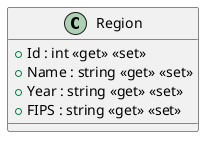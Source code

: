 @startuml
class Region {
    + Id : int <<get>> <<set>>
    + Name : string <<get>> <<set>>
    + Year : string <<get>> <<set>>
    + FIPS : string <<get>> <<set>>
}
@enduml
